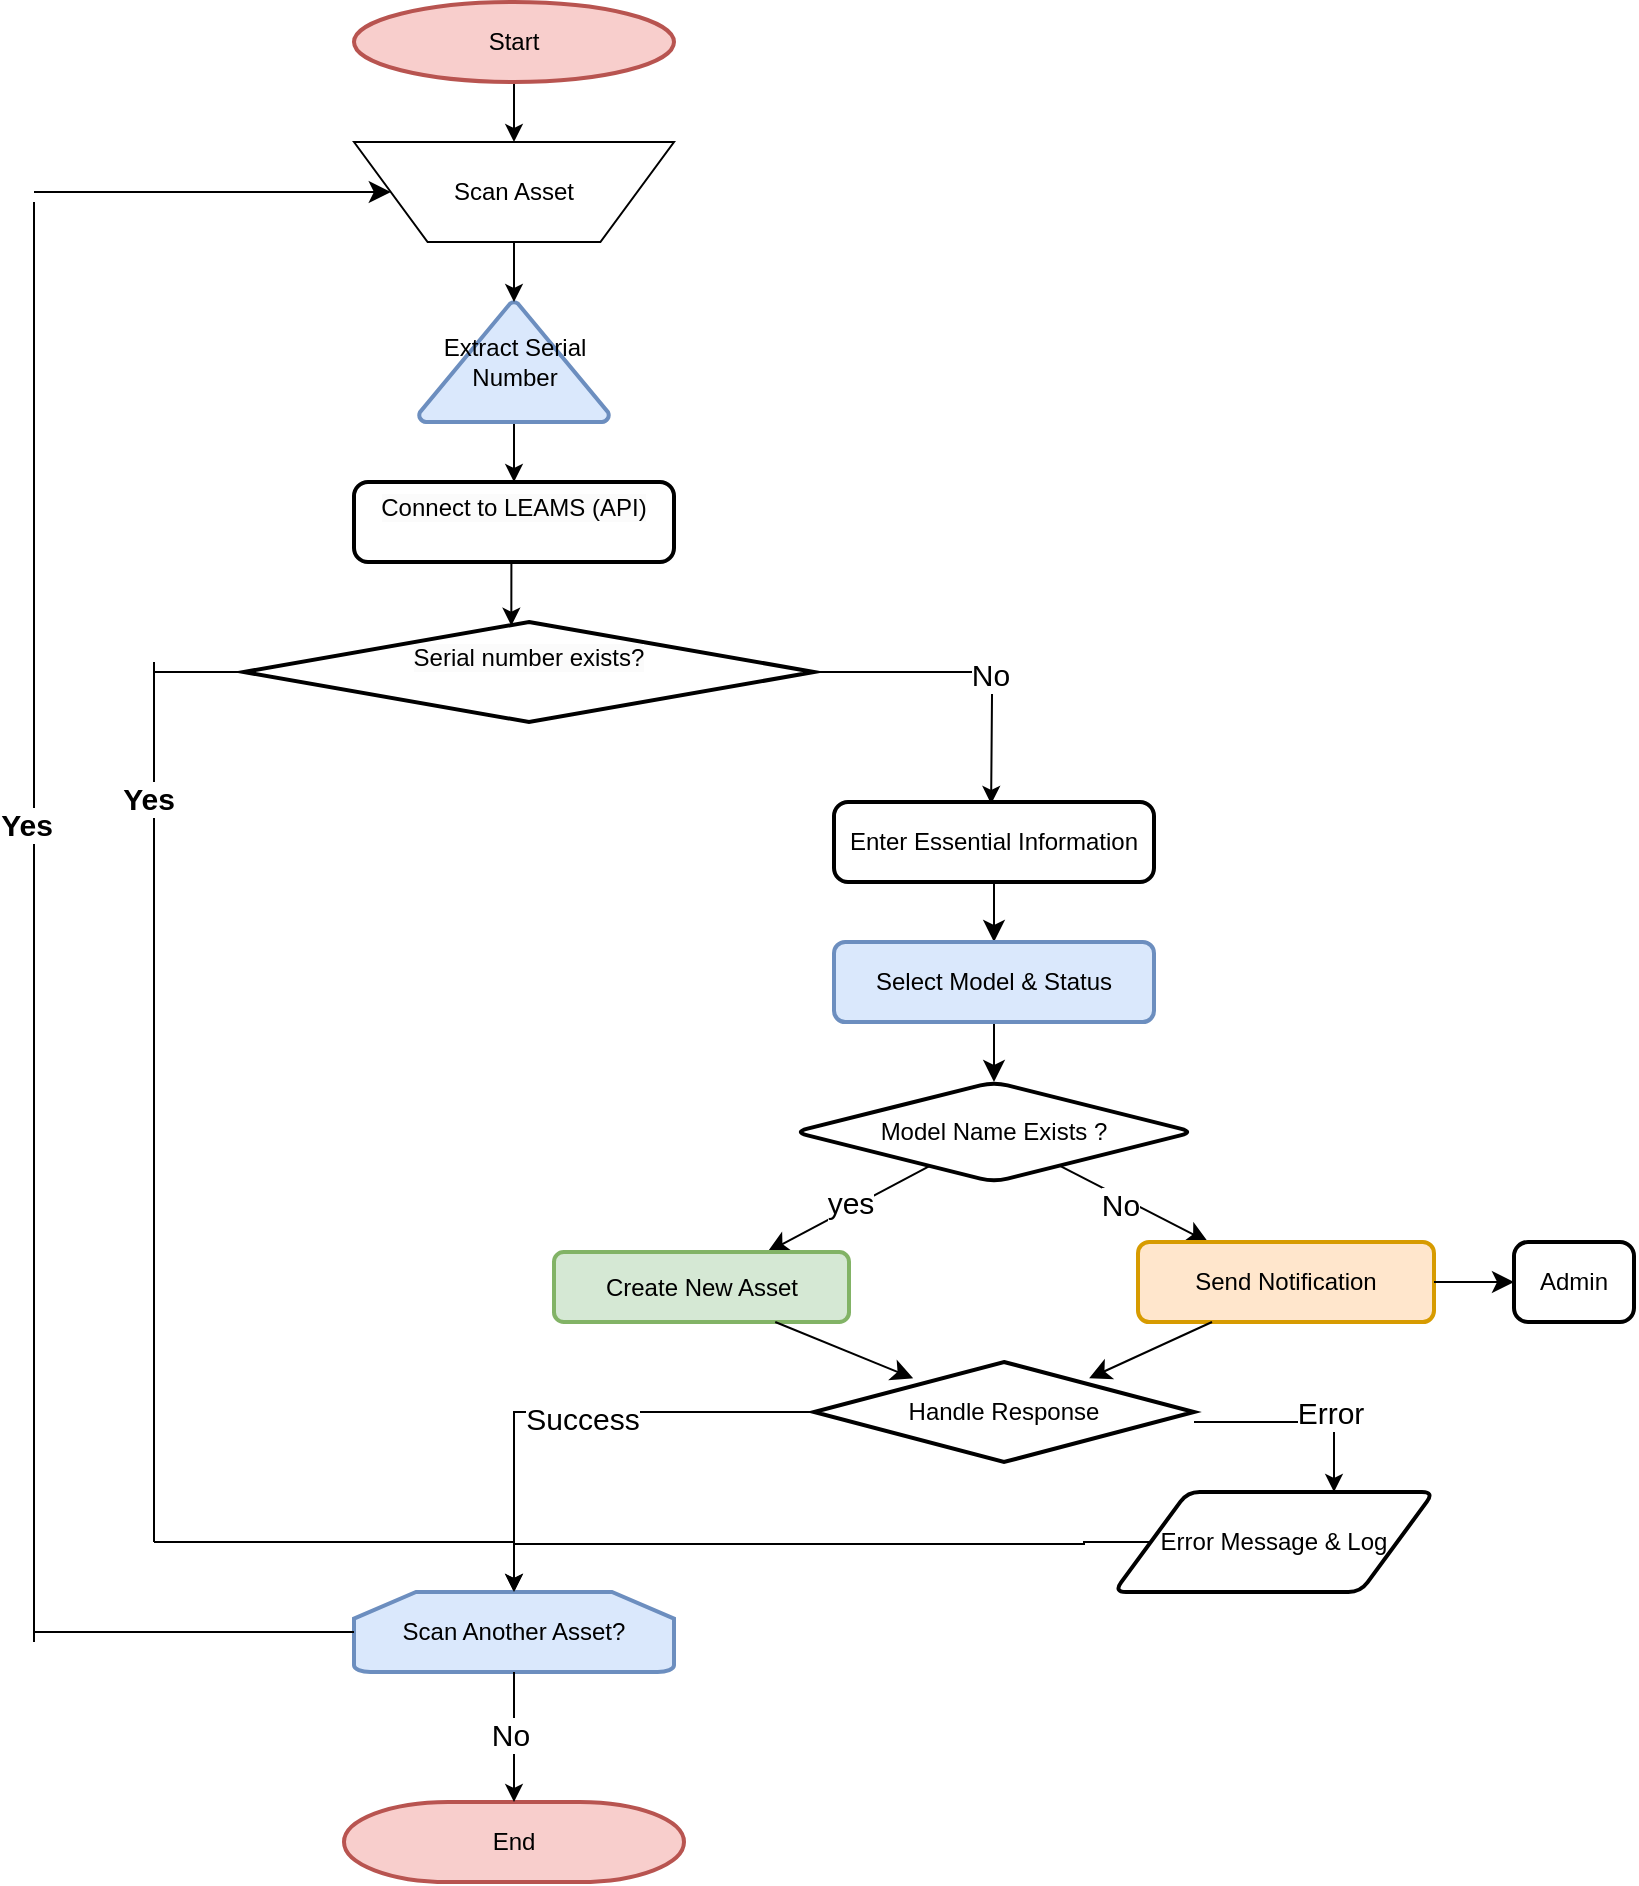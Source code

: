 <mxfile version="24.4.0" type="github" pages="2">
  <diagram id="C5RBs43oDa-KdzZeNtuy" name="Page-1">
    <mxGraphModel dx="1737" dy="2214" grid="1" gridSize="10" guides="1" tooltips="1" connect="1" arrows="1" fold="1" page="1" pageScale="1" pageWidth="827" pageHeight="1169" math="0" shadow="0">
      <root>
        <mxCell id="WIyWlLk6GJQsqaUBKTNV-0" />
        <mxCell id="WIyWlLk6GJQsqaUBKTNV-1" parent="WIyWlLk6GJQsqaUBKTNV-0" />
        <mxCell id="p-AxQ4LG1LahvSwsqKG5-134" value="" style="edgeStyle=orthogonalEdgeStyle;rounded=0;orthogonalLoop=1;jettySize=auto;html=1;entryX=0.491;entryY=0.183;entryDx=0;entryDy=0;entryPerimeter=0;" parent="WIyWlLk6GJQsqaUBKTNV-1" source="p-AxQ4LG1LahvSwsqKG5-85" edge="1">
          <mxGeometry relative="1" as="geometry">
            <mxPoint x="638.56" y="330.98" as="targetPoint" />
          </mxGeometry>
        </mxCell>
        <mxCell id="p-AxQ4LG1LahvSwsqKG5-137" value="&lt;font style=&quot;font-size: 15px;&quot;&gt;No&lt;/font&gt;" style="edgeLabel;html=1;align=center;verticalAlign=middle;resizable=0;points=[];" parent="p-AxQ4LG1LahvSwsqKG5-134" vertex="1" connectable="0">
          <mxGeometry x="0.117" y="-1" relative="1" as="geometry">
            <mxPoint x="1" as="offset" />
          </mxGeometry>
        </mxCell>
        <mxCell id="p-AxQ4LG1LahvSwsqKG5-85" value="&#xa;&lt;span style=&quot;color: rgb(0, 0, 0); font-family: Helvetica; font-size: 12px; font-style: normal; font-variant-ligatures: normal; font-variant-caps: normal; font-weight: 400; letter-spacing: normal; orphans: 2; text-align: center; text-indent: 0px; text-transform: none; widows: 2; word-spacing: 0px; -webkit-text-stroke-width: 0px; white-space: normal; background-color: rgb(251, 251, 251); text-decoration-thickness: initial; text-decoration-style: initial; text-decoration-color: initial; display: inline !important; float: none;&quot;&gt;Serial number exists?&lt;/span&gt;&#xa;&#xa;" style="strokeWidth=2;html=1;shape=mxgraph.flowchart.decision;whiteSpace=wrap;" parent="WIyWlLk6GJQsqaUBKTNV-1" vertex="1">
          <mxGeometry x="265" y="240" width="285" height="50" as="geometry" />
        </mxCell>
        <mxCell id="p-AxQ4LG1LahvSwsqKG5-143" style="edgeStyle=orthogonalEdgeStyle;rounded=0;orthogonalLoop=1;jettySize=auto;html=1;exitX=0.5;exitY=1;exitDx=0;exitDy=0;exitPerimeter=0;entryX=0.5;entryY=0;entryDx=0;entryDy=0;" parent="WIyWlLk6GJQsqaUBKTNV-1" source="p-AxQ4LG1LahvSwsqKG5-88" target="p-AxQ4LG1LahvSwsqKG5-100" edge="1">
          <mxGeometry relative="1" as="geometry" />
        </mxCell>
        <mxCell id="p-AxQ4LG1LahvSwsqKG5-88" value="Start" style="strokeWidth=2;html=1;shape=mxgraph.flowchart.start_1;whiteSpace=wrap;fillColor=#f8cecc;strokeColor=#b85450;" parent="WIyWlLk6GJQsqaUBKTNV-1" vertex="1">
          <mxGeometry x="320" y="-70" width="160" height="40" as="geometry" />
        </mxCell>
        <mxCell id="p-AxQ4LG1LahvSwsqKG5-92" value="&#xa;&lt;span style=&quot;color: rgb(0, 0, 0); font-family: Helvetica; font-size: 12px; font-style: normal; font-variant-ligatures: normal; font-variant-caps: normal; font-weight: 400; letter-spacing: normal; orphans: 2; text-align: center; text-indent: 0px; text-transform: none; widows: 2; word-spacing: 0px; -webkit-text-stroke-width: 0px; white-space: normal; background-color: rgb(251, 251, 251); text-decoration-thickness: initial; text-decoration-style: initial; text-decoration-color: initial; display: inline !important; float: none;&quot;&gt;Connect to LEAMS (API)&lt;/span&gt;&#xa;&#xa;" style="rounded=1;whiteSpace=wrap;html=1;absoluteArcSize=1;arcSize=14;strokeWidth=2;" parent="WIyWlLk6GJQsqaUBKTNV-1" vertex="1">
          <mxGeometry x="320" y="170" width="160" height="40" as="geometry" />
        </mxCell>
        <mxCell id="p-AxQ4LG1LahvSwsqKG5-100" value="Scan Asset" style="verticalLabelPosition=middle;verticalAlign=middle;html=1;shape=trapezoid;perimeter=trapezoidPerimeter;whiteSpace=wrap;size=0.23;arcSize=10;flipV=1;labelPosition=center;align=center;" parent="WIyWlLk6GJQsqaUBKTNV-1" vertex="1">
          <mxGeometry x="320" width="160" height="50" as="geometry" />
        </mxCell>
        <mxCell id="p-AxQ4LG1LahvSwsqKG5-145" style="edgeStyle=orthogonalEdgeStyle;rounded=0;orthogonalLoop=1;jettySize=auto;html=1;exitX=0.5;exitY=1;exitDx=0;exitDy=0;exitPerimeter=0;entryX=0.5;entryY=0;entryDx=0;entryDy=0;" parent="WIyWlLk6GJQsqaUBKTNV-1" source="p-AxQ4LG1LahvSwsqKG5-103" target="p-AxQ4LG1LahvSwsqKG5-92" edge="1">
          <mxGeometry relative="1" as="geometry" />
        </mxCell>
        <mxCell id="p-AxQ4LG1LahvSwsqKG5-103" value="Extract Serial Number" style="strokeWidth=2;html=1;shape=mxgraph.flowchart.extract_or_measurement;whiteSpace=wrap;fillColor=#dae8fc;strokeColor=#6c8ebf;" parent="WIyWlLk6GJQsqaUBKTNV-1" vertex="1">
          <mxGeometry x="352.5" y="80" width="95" height="60" as="geometry" />
        </mxCell>
        <mxCell id="p-AxQ4LG1LahvSwsqKG5-128" value="" style="edgeStyle=orthogonalEdgeStyle;rounded=0;orthogonalLoop=1;jettySize=auto;html=1;" parent="WIyWlLk6GJQsqaUBKTNV-1" source="p-AxQ4LG1LahvSwsqKG5-110" target="p-AxQ4LG1LahvSwsqKG5-113" edge="1">
          <mxGeometry relative="1" as="geometry">
            <mxPoint x="480" y="715" as="targetPoint" />
          </mxGeometry>
        </mxCell>
        <mxCell id="p-AxQ4LG1LahvSwsqKG5-129" value="&lt;font style=&quot;font-size: 15px;&quot;&gt;Success&lt;/font&gt;" style="edgeLabel;html=1;align=center;verticalAlign=middle;resizable=0;points=[];" parent="p-AxQ4LG1LahvSwsqKG5-128" vertex="1" connectable="0">
          <mxGeometry x="-0.027" y="3" relative="1" as="geometry">
            <mxPoint x="1" as="offset" />
          </mxGeometry>
        </mxCell>
        <mxCell id="p-AxQ4LG1LahvSwsqKG5-130" value="" style="edgeStyle=orthogonalEdgeStyle;rounded=0;orthogonalLoop=1;jettySize=auto;html=1;" parent="WIyWlLk6GJQsqaUBKTNV-1" source="p-AxQ4LG1LahvSwsqKG5-110" target="p-AxQ4LG1LahvSwsqKG5-116" edge="1">
          <mxGeometry relative="1" as="geometry">
            <Array as="points">
              <mxPoint x="810" y="640" />
            </Array>
          </mxGeometry>
        </mxCell>
        <mxCell id="6rrZprwtZrgg4ie8aV9F-16" value="&lt;font style=&quot;font-size: 15px;&quot;&gt;Error&lt;/font&gt;" style="edgeLabel;html=1;align=center;verticalAlign=middle;resizable=0;points=[];fontSize=12;" parent="p-AxQ4LG1LahvSwsqKG5-130" vertex="1" connectable="0">
          <mxGeometry x="0.287" y="5" relative="1" as="geometry">
            <mxPoint as="offset" />
          </mxGeometry>
        </mxCell>
        <mxCell id="p-AxQ4LG1LahvSwsqKG5-110" value="Handle Response" style="strokeWidth=2;html=1;shape=mxgraph.flowchart.decision;whiteSpace=wrap;" parent="WIyWlLk6GJQsqaUBKTNV-1" vertex="1">
          <mxGeometry x="550" y="610" width="190" height="50" as="geometry" />
        </mxCell>
        <mxCell id="p-AxQ4LG1LahvSwsqKG5-113" value="Scan Another Asset?" style="strokeWidth=2;html=1;shape=mxgraph.flowchart.loop_limit;whiteSpace=wrap;fillColor=#dae8fc;strokeColor=#6c8ebf;" parent="WIyWlLk6GJQsqaUBKTNV-1" vertex="1">
          <mxGeometry x="320" y="725" width="160" height="40" as="geometry" />
        </mxCell>
        <mxCell id="p-AxQ4LG1LahvSwsqKG5-132" value="" style="edgeStyle=orthogonalEdgeStyle;rounded=0;orthogonalLoop=1;jettySize=auto;html=1;exitX=0;exitY=0.5;exitDx=0;exitDy=0;" parent="WIyWlLk6GJQsqaUBKTNV-1" source="p-AxQ4LG1LahvSwsqKG5-116" target="p-AxQ4LG1LahvSwsqKG5-113" edge="1">
          <mxGeometry relative="1" as="geometry">
            <mxPoint x="691.753" y="701.368" as="sourcePoint" />
            <mxPoint x="480" y="720" as="targetPoint" />
            <Array as="points">
              <mxPoint x="685" y="700" />
              <mxPoint x="400" y="701" />
            </Array>
          </mxGeometry>
        </mxCell>
        <mxCell id="p-AxQ4LG1LahvSwsqKG5-116" value="Error Message &amp;amp; Log" style="shape=parallelogram;html=1;strokeWidth=2;perimeter=parallelogramPerimeter;whiteSpace=wrap;rounded=1;arcSize=12;size=0.23;" parent="WIyWlLk6GJQsqaUBKTNV-1" vertex="1">
          <mxGeometry x="700" y="675" width="160" height="50" as="geometry" />
        </mxCell>
        <mxCell id="p-AxQ4LG1LahvSwsqKG5-126" value="End" style="strokeWidth=2;html=1;shape=mxgraph.flowchart.terminator;whiteSpace=wrap;fillColor=#f8cecc;strokeColor=#b85450;" parent="WIyWlLk6GJQsqaUBKTNV-1" vertex="1">
          <mxGeometry x="315" y="830" width="170" height="40" as="geometry" />
        </mxCell>
        <mxCell id="p-AxQ4LG1LahvSwsqKG5-141" style="edgeStyle=orthogonalEdgeStyle;rounded=0;orthogonalLoop=1;jettySize=auto;html=1;exitX=0.5;exitY=1;exitDx=0;exitDy=0;exitPerimeter=0;entryX=0.5;entryY=0;entryDx=0;entryDy=0;entryPerimeter=0;" parent="WIyWlLk6GJQsqaUBKTNV-1" source="p-AxQ4LG1LahvSwsqKG5-113" target="p-AxQ4LG1LahvSwsqKG5-126" edge="1">
          <mxGeometry relative="1" as="geometry" />
        </mxCell>
        <mxCell id="p-AxQ4LG1LahvSwsqKG5-142" value="&lt;span style=&quot;font-size: 15px;&quot;&gt;No&lt;/span&gt;" style="edgeLabel;html=1;align=center;verticalAlign=middle;resizable=0;points=[];" parent="p-AxQ4LG1LahvSwsqKG5-141" vertex="1" connectable="0">
          <mxGeometry x="-0.068" y="-2" relative="1" as="geometry">
            <mxPoint as="offset" />
          </mxGeometry>
        </mxCell>
        <mxCell id="p-AxQ4LG1LahvSwsqKG5-144" style="edgeStyle=orthogonalEdgeStyle;rounded=0;orthogonalLoop=1;jettySize=auto;html=1;exitX=0.5;exitY=1;exitDx=0;exitDy=0;entryX=0.5;entryY=0;entryDx=0;entryDy=0;entryPerimeter=0;" parent="WIyWlLk6GJQsqaUBKTNV-1" source="p-AxQ4LG1LahvSwsqKG5-100" target="p-AxQ4LG1LahvSwsqKG5-103" edge="1">
          <mxGeometry relative="1" as="geometry" />
        </mxCell>
        <mxCell id="p-AxQ4LG1LahvSwsqKG5-146" style="edgeStyle=orthogonalEdgeStyle;rounded=0;orthogonalLoop=1;jettySize=auto;html=1;exitX=0.5;exitY=1;exitDx=0;exitDy=0;entryX=0.469;entryY=0.037;entryDx=0;entryDy=0;entryPerimeter=0;" parent="WIyWlLk6GJQsqaUBKTNV-1" source="p-AxQ4LG1LahvSwsqKG5-92" target="p-AxQ4LG1LahvSwsqKG5-85" edge="1">
          <mxGeometry relative="1" as="geometry" />
        </mxCell>
        <mxCell id="6rrZprwtZrgg4ie8aV9F-2" value="" style="edgeStyle=none;curved=1;rounded=0;orthogonalLoop=1;jettySize=auto;html=1;fontSize=12;startSize=8;endSize=8;" parent="WIyWlLk6GJQsqaUBKTNV-1" source="6rrZprwtZrgg4ie8aV9F-0" target="6rrZprwtZrgg4ie8aV9F-1" edge="1">
          <mxGeometry relative="1" as="geometry" />
        </mxCell>
        <mxCell id="6rrZprwtZrgg4ie8aV9F-0" value="Enter Essential Information" style="rounded=1;whiteSpace=wrap;html=1;absoluteArcSize=1;arcSize=14;strokeWidth=2;" parent="WIyWlLk6GJQsqaUBKTNV-1" vertex="1">
          <mxGeometry x="560" y="330" width="160" height="40" as="geometry" />
        </mxCell>
        <mxCell id="6rrZprwtZrgg4ie8aV9F-4" value="" style="edgeStyle=none;curved=1;rounded=0;orthogonalLoop=1;jettySize=auto;html=1;fontSize=12;startSize=8;endSize=8;" parent="WIyWlLk6GJQsqaUBKTNV-1" source="6rrZprwtZrgg4ie8aV9F-1" target="6rrZprwtZrgg4ie8aV9F-3" edge="1">
          <mxGeometry relative="1" as="geometry" />
        </mxCell>
        <mxCell id="6rrZprwtZrgg4ie8aV9F-1" value="Select Model &amp;amp; Status" style="whiteSpace=wrap;html=1;rounded=1;arcSize=14;strokeWidth=2;fillColor=#dae8fc;strokeColor=#6c8ebf;" parent="WIyWlLk6GJQsqaUBKTNV-1" vertex="1">
          <mxGeometry x="560" y="400" width="160" height="40" as="geometry" />
        </mxCell>
        <mxCell id="6rrZprwtZrgg4ie8aV9F-6" value="" style="edgeStyle=none;curved=1;rounded=0;orthogonalLoop=1;jettySize=auto;html=1;fontSize=12;startSize=8;endSize=8;" parent="WIyWlLk6GJQsqaUBKTNV-1" source="6rrZprwtZrgg4ie8aV9F-3" target="6rrZprwtZrgg4ie8aV9F-5" edge="1">
          <mxGeometry relative="1" as="geometry" />
        </mxCell>
        <mxCell id="6rrZprwtZrgg4ie8aV9F-36" value="&lt;span style=&quot;font-size: 15px;&quot;&gt;No&lt;/span&gt;" style="edgeLabel;html=1;align=center;verticalAlign=middle;resizable=0;points=[];fontSize=12;" parent="6rrZprwtZrgg4ie8aV9F-6" vertex="1" connectable="0">
          <mxGeometry x="-0.162" y="-2" relative="1" as="geometry">
            <mxPoint y="1" as="offset" />
          </mxGeometry>
        </mxCell>
        <mxCell id="6rrZprwtZrgg4ie8aV9F-8" value="" style="edgeStyle=none;curved=1;rounded=0;orthogonalLoop=1;jettySize=auto;html=1;fontSize=12;startSize=8;endSize=8;" parent="WIyWlLk6GJQsqaUBKTNV-1" source="6rrZprwtZrgg4ie8aV9F-3" target="6rrZprwtZrgg4ie8aV9F-7" edge="1">
          <mxGeometry relative="1" as="geometry" />
        </mxCell>
        <mxCell id="6rrZprwtZrgg4ie8aV9F-31" value="&lt;font style=&quot;font-size: 15px;&quot;&gt;yes&lt;/font&gt;" style="edgeLabel;html=1;align=center;verticalAlign=middle;resizable=0;points=[];fontSize=12;" parent="6rrZprwtZrgg4ie8aV9F-8" vertex="1" connectable="0">
          <mxGeometry x="-0.058" y="-3" relative="1" as="geometry">
            <mxPoint as="offset" />
          </mxGeometry>
        </mxCell>
        <mxCell id="6rrZprwtZrgg4ie8aV9F-3" value="Model Name Exists ?" style="rhombus;whiteSpace=wrap;html=1;rounded=1;arcSize=14;strokeWidth=2;" parent="WIyWlLk6GJQsqaUBKTNV-1" vertex="1">
          <mxGeometry x="540" y="470" width="200" height="50" as="geometry" />
        </mxCell>
        <mxCell id="6rrZprwtZrgg4ie8aV9F-5" value="Send Notification" style="whiteSpace=wrap;html=1;rounded=1;arcSize=14;strokeWidth=2;fillColor=#ffe6cc;strokeColor=#d79b00;" parent="WIyWlLk6GJQsqaUBKTNV-1" vertex="1">
          <mxGeometry x="712" y="550" width="148" height="40" as="geometry" />
        </mxCell>
        <mxCell id="6rrZprwtZrgg4ie8aV9F-7" value="Create New Asset" style="whiteSpace=wrap;html=1;rounded=1;arcSize=14;strokeWidth=2;fillColor=#d5e8d4;strokeColor=#82b366;" parent="WIyWlLk6GJQsqaUBKTNV-1" vertex="1">
          <mxGeometry x="420" y="555" width="147.5" height="35" as="geometry" />
        </mxCell>
        <mxCell id="6rrZprwtZrgg4ie8aV9F-14" value="" style="endArrow=classic;html=1;rounded=0;fontSize=12;startSize=8;endSize=8;curved=1;exitX=0.75;exitY=1;exitDx=0;exitDy=0;entryX=0.261;entryY=0.163;entryDx=0;entryDy=0;entryPerimeter=0;" parent="WIyWlLk6GJQsqaUBKTNV-1" source="6rrZprwtZrgg4ie8aV9F-7" target="p-AxQ4LG1LahvSwsqKG5-110" edge="1">
          <mxGeometry width="50" height="50" relative="1" as="geometry">
            <mxPoint x="610" y="620" as="sourcePoint" />
            <mxPoint x="660" y="570" as="targetPoint" />
          </mxGeometry>
        </mxCell>
        <mxCell id="6rrZprwtZrgg4ie8aV9F-15" value="" style="endArrow=classic;html=1;rounded=0;fontSize=12;startSize=8;endSize=8;curved=1;exitX=0.25;exitY=1;exitDx=0;exitDy=0;entryX=0.724;entryY=0.163;entryDx=0;entryDy=0;entryPerimeter=0;" parent="WIyWlLk6GJQsqaUBKTNV-1" source="6rrZprwtZrgg4ie8aV9F-5" target="p-AxQ4LG1LahvSwsqKG5-110" edge="1">
          <mxGeometry width="50" height="50" relative="1" as="geometry">
            <mxPoint x="610" y="620" as="sourcePoint" />
            <mxPoint x="660" y="570" as="targetPoint" />
          </mxGeometry>
        </mxCell>
        <mxCell id="6rrZprwtZrgg4ie8aV9F-23" value="" style="endArrow=classic;html=1;rounded=0;fontSize=12;startSize=8;endSize=8;curved=1;entryX=0;entryY=0.5;entryDx=0;entryDy=0;" parent="WIyWlLk6GJQsqaUBKTNV-1" target="p-AxQ4LG1LahvSwsqKG5-100" edge="1">
          <mxGeometry width="50" height="50" relative="1" as="geometry">
            <mxPoint x="160" y="25" as="sourcePoint" />
            <mxPoint x="120" y="40" as="targetPoint" />
          </mxGeometry>
        </mxCell>
        <mxCell id="6rrZprwtZrgg4ie8aV9F-25" value="" style="endArrow=none;html=1;rounded=0;fontSize=12;startSize=8;endSize=8;curved=1;exitX=0;exitY=0.5;exitDx=0;exitDy=0;exitPerimeter=0;" parent="WIyWlLk6GJQsqaUBKTNV-1" source="p-AxQ4LG1LahvSwsqKG5-113" edge="1">
          <mxGeometry width="50" height="50" relative="1" as="geometry">
            <mxPoint x="430" y="530" as="sourcePoint" />
            <mxPoint x="160" y="745" as="targetPoint" />
          </mxGeometry>
        </mxCell>
        <mxCell id="6rrZprwtZrgg4ie8aV9F-26" value="" style="endArrow=none;html=1;rounded=0;fontSize=12;startSize=8;endSize=8;curved=1;" parent="WIyWlLk6GJQsqaUBKTNV-1" edge="1">
          <mxGeometry width="50" height="50" relative="1" as="geometry">
            <mxPoint x="160" y="750" as="sourcePoint" />
            <mxPoint x="160" y="30" as="targetPoint" />
          </mxGeometry>
        </mxCell>
        <mxCell id="6rrZprwtZrgg4ie8aV9F-27" value="&lt;b&gt;&lt;font style=&quot;font-size: 15px;&quot;&gt;Yes&lt;/font&gt;&lt;/b&gt;" style="edgeLabel;html=1;align=center;verticalAlign=middle;resizable=0;points=[];fontSize=12;" parent="6rrZprwtZrgg4ie8aV9F-26" vertex="1" connectable="0">
          <mxGeometry x="0.14" y="4" relative="1" as="geometry">
            <mxPoint y="1" as="offset" />
          </mxGeometry>
        </mxCell>
        <mxCell id="6rrZprwtZrgg4ie8aV9F-38" value="" style="endArrow=none;html=1;rounded=0;fontSize=12;startSize=8;endSize=8;curved=1;entryX=0;entryY=0.5;entryDx=0;entryDy=0;entryPerimeter=0;" parent="WIyWlLk6GJQsqaUBKTNV-1" target="p-AxQ4LG1LahvSwsqKG5-85" edge="1">
          <mxGeometry width="50" height="50" relative="1" as="geometry">
            <mxPoint x="220" y="265" as="sourcePoint" />
            <mxPoint x="440" y="360" as="targetPoint" />
          </mxGeometry>
        </mxCell>
        <mxCell id="6rrZprwtZrgg4ie8aV9F-39" value="" style="endArrow=none;html=1;rounded=0;fontSize=12;startSize=8;endSize=8;curved=1;" parent="WIyWlLk6GJQsqaUBKTNV-1" edge="1">
          <mxGeometry width="50" height="50" relative="1" as="geometry">
            <mxPoint x="220" y="700" as="sourcePoint" />
            <mxPoint x="220" y="260" as="targetPoint" />
          </mxGeometry>
        </mxCell>
        <mxCell id="6rrZprwtZrgg4ie8aV9F-42" value="&lt;b&gt;&lt;font style=&quot;font-size: 15px;&quot;&gt;Yes&lt;/font&gt;&lt;/b&gt;" style="edgeLabel;html=1;align=center;verticalAlign=middle;resizable=0;points=[];fontSize=12;" parent="6rrZprwtZrgg4ie8aV9F-39" vertex="1" connectable="0">
          <mxGeometry x="0.691" y="3" relative="1" as="geometry">
            <mxPoint as="offset" />
          </mxGeometry>
        </mxCell>
        <mxCell id="6rrZprwtZrgg4ie8aV9F-41" value="" style="endArrow=none;html=1;rounded=0;fontSize=12;startSize=8;endSize=8;curved=1;" parent="WIyWlLk6GJQsqaUBKTNV-1" edge="1">
          <mxGeometry width="50" height="50" relative="1" as="geometry">
            <mxPoint x="220" y="700" as="sourcePoint" />
            <mxPoint x="400" y="700" as="targetPoint" />
          </mxGeometry>
        </mxCell>
        <mxCell id="BzRsQa9fsViRG74EFTIs-0" value="" style="endArrow=classic;html=1;rounded=0;fontSize=12;startSize=8;endSize=8;curved=1;exitX=1;exitY=0.5;exitDx=0;exitDy=0;" edge="1" parent="WIyWlLk6GJQsqaUBKTNV-1" source="6rrZprwtZrgg4ie8aV9F-5">
          <mxGeometry width="50" height="50" relative="1" as="geometry">
            <mxPoint x="500" y="390" as="sourcePoint" />
            <mxPoint x="900" y="570" as="targetPoint" />
          </mxGeometry>
        </mxCell>
        <mxCell id="BzRsQa9fsViRG74EFTIs-1" value="Admin" style="rounded=1;whiteSpace=wrap;html=1;absoluteArcSize=1;arcSize=14;strokeWidth=2;" vertex="1" parent="WIyWlLk6GJQsqaUBKTNV-1">
          <mxGeometry x="900" y="550" width="60" height="40" as="geometry" />
        </mxCell>
      </root>
    </mxGraphModel>
  </diagram>
  <diagram id="5p4GRXjHUPSxLg5HL9k5" name="Page-2">
    <mxGraphModel dx="1895" dy="1540" grid="0" gridSize="10" guides="1" tooltips="1" connect="1" arrows="1" fold="1" page="0" pageScale="1" pageWidth="827" pageHeight="1169" math="0" shadow="0">
      <root>
        <mxCell id="0" />
        <mxCell id="1" parent="0" />
        <mxCell id="iEj63vdeyAm1fNYNH1zF-1" value="" style="edgeStyle=orthogonalEdgeStyle;rounded=0;orthogonalLoop=1;jettySize=auto;html=1;entryX=0.491;entryY=0.183;entryDx=0;entryDy=0;entryPerimeter=0;" edge="1" parent="1" source="iEj63vdeyAm1fNYNH1zF-3">
          <mxGeometry relative="1" as="geometry">
            <mxPoint x="638.56" y="330.98" as="targetPoint" />
          </mxGeometry>
        </mxCell>
        <mxCell id="iEj63vdeyAm1fNYNH1zF-2" value="&lt;font style=&quot;font-size: 15px;&quot;&gt;No&lt;/font&gt;" style="edgeLabel;html=1;align=center;verticalAlign=middle;resizable=0;points=[];" vertex="1" connectable="0" parent="iEj63vdeyAm1fNYNH1zF-1">
          <mxGeometry x="0.117" y="-1" relative="1" as="geometry">
            <mxPoint x="1" as="offset" />
          </mxGeometry>
        </mxCell>
        <mxCell id="iEj63vdeyAm1fNYNH1zF-3" value="&#xa;&lt;span style=&quot;color: rgb(0, 0, 0); font-family: Helvetica; font-size: 12px; font-style: normal; font-variant-ligatures: normal; font-variant-caps: normal; font-weight: 400; letter-spacing: normal; orphans: 2; text-align: center; text-indent: 0px; text-transform: none; widows: 2; word-spacing: 0px; -webkit-text-stroke-width: 0px; white-space: normal; background-color: rgb(251, 251, 251); text-decoration-thickness: initial; text-decoration-style: initial; text-decoration-color: initial; display: inline !important; float: none;&quot;&gt;Serial number exists?&lt;/span&gt;&#xa;&#xa;" style="strokeWidth=2;html=1;shape=mxgraph.flowchart.decision;whiteSpace=wrap;" vertex="1" parent="1">
          <mxGeometry x="265" y="240" width="285" height="50" as="geometry" />
        </mxCell>
        <mxCell id="iEj63vdeyAm1fNYNH1zF-4" style="edgeStyle=orthogonalEdgeStyle;rounded=0;orthogonalLoop=1;jettySize=auto;html=1;exitX=0.5;exitY=1;exitDx=0;exitDy=0;exitPerimeter=0;entryX=0.5;entryY=0;entryDx=0;entryDy=0;" edge="1" parent="1" target="iEj63vdeyAm1fNYNH1zF-6">
          <mxGeometry relative="1" as="geometry">
            <mxPoint x="400" y="-30" as="sourcePoint" />
          </mxGeometry>
        </mxCell>
        <mxCell id="iEj63vdeyAm1fNYNH1zF-5" value="&#xa;&lt;span style=&quot;color: rgb(0, 0, 0); font-family: Helvetica; font-size: 12px; font-style: normal; font-variant-ligatures: normal; font-variant-caps: normal; font-weight: 400; letter-spacing: normal; orphans: 2; text-align: center; text-indent: 0px; text-transform: none; widows: 2; word-spacing: 0px; -webkit-text-stroke-width: 0px; white-space: normal; background-color: rgb(251, 251, 251); text-decoration-thickness: initial; text-decoration-style: initial; text-decoration-color: initial; display: inline !important; float: none;&quot;&gt;Connect to LEAMS (API)&lt;/span&gt;&#xa;&#xa;" style="rounded=1;whiteSpace=wrap;html=1;absoluteArcSize=1;arcSize=14;strokeWidth=2;" vertex="1" parent="1">
          <mxGeometry x="320" y="170" width="160" height="40" as="geometry" />
        </mxCell>
        <mxCell id="iEj63vdeyAm1fNYNH1zF-6" value="Scan Asset Barcode" style="verticalLabelPosition=middle;verticalAlign=middle;html=1;shape=trapezoid;perimeter=trapezoidPerimeter;whiteSpace=wrap;size=0.23;arcSize=10;flipV=1;labelPosition=center;align=center;" vertex="1" parent="1">
          <mxGeometry x="320" width="160" height="50" as="geometry" />
        </mxCell>
        <mxCell id="iEj63vdeyAm1fNYNH1zF-7" style="edgeStyle=orthogonalEdgeStyle;rounded=0;orthogonalLoop=1;jettySize=auto;html=1;exitX=0.5;exitY=1;exitDx=0;exitDy=0;exitPerimeter=0;entryX=0.5;entryY=0;entryDx=0;entryDy=0;" edge="1" parent="1" source="iEj63vdeyAm1fNYNH1zF-8" target="iEj63vdeyAm1fNYNH1zF-5">
          <mxGeometry relative="1" as="geometry" />
        </mxCell>
        <mxCell id="iEj63vdeyAm1fNYNH1zF-8" value="Extract Serial Number" style="strokeWidth=2;html=1;shape=mxgraph.flowchart.extract_or_measurement;whiteSpace=wrap;fillColor=#dae8fc;strokeColor=#6c8ebf;" vertex="1" parent="1">
          <mxGeometry x="352.5" y="80" width="95" height="60" as="geometry" />
        </mxCell>
        <mxCell id="iEj63vdeyAm1fNYNH1zF-9" value="" style="edgeStyle=orthogonalEdgeStyle;rounded=0;orthogonalLoop=1;jettySize=auto;html=1;" edge="1" parent="1" source="iEj63vdeyAm1fNYNH1zF-14">
          <mxGeometry relative="1" as="geometry">
            <mxPoint x="407" y="797.93" as="targetPoint" />
            <mxPoint x="540" y="709.997" as="sourcePoint" />
          </mxGeometry>
        </mxCell>
        <mxCell id="iEj63vdeyAm1fNYNH1zF-11" value="" style="edgeStyle=orthogonalEdgeStyle;rounded=0;orthogonalLoop=1;jettySize=auto;html=1;exitX=1;exitY=0.5;exitDx=0;exitDy=0;exitPerimeter=0;" edge="1" parent="1" source="iEj63vdeyAm1fNYNH1zF-13" target="iEj63vdeyAm1fNYNH1zF-16">
          <mxGeometry relative="1" as="geometry">
            <Array as="points">
              <mxPoint x="815" y="710" />
            </Array>
            <mxPoint x="728" y="733.997" as="sourcePoint" />
          </mxGeometry>
        </mxCell>
        <mxCell id="iEj63vdeyAm1fNYNH1zF-12" value="&lt;font style=&quot;font-size: 15px;&quot;&gt;Error&lt;/font&gt;" style="edgeLabel;html=1;align=center;verticalAlign=middle;resizable=0;points=[];fontSize=12;" vertex="1" connectable="0" parent="iEj63vdeyAm1fNYNH1zF-11">
          <mxGeometry x="0.287" y="5" relative="1" as="geometry">
            <mxPoint as="offset" />
          </mxGeometry>
        </mxCell>
        <mxCell id="iEj63vdeyAm1fNYNH1zF-13" value="Response?" style="strokeWidth=2;html=1;shape=mxgraph.flowchart.decision;whiteSpace=wrap;" vertex="1" parent="1">
          <mxGeometry x="536.5" y="685" width="190" height="50" as="geometry" />
        </mxCell>
        <mxCell id="iEj63vdeyAm1fNYNH1zF-16" value="Error Message &amp;amp; Log" style="shape=parallelogram;html=1;strokeWidth=2;perimeter=parallelogramPerimeter;whiteSpace=wrap;rounded=1;arcSize=12;size=0.23;" vertex="1" parent="1">
          <mxGeometry x="730" y="749" width="163" height="50" as="geometry" />
        </mxCell>
        <mxCell id="iEj63vdeyAm1fNYNH1zF-17" value="End" style="strokeWidth=2;html=1;shape=mxgraph.flowchart.terminator;whiteSpace=wrap;fillColor=#f8cecc;strokeColor=#b85450;" vertex="1" parent="1">
          <mxGeometry x="315" y="887.0" width="170" height="40" as="geometry" />
        </mxCell>
        <mxCell id="iEj63vdeyAm1fNYNH1zF-18" style="edgeStyle=orthogonalEdgeStyle;rounded=0;orthogonalLoop=1;jettySize=auto;html=1;exitX=0.5;exitY=1;exitDx=0;exitDy=0;exitPerimeter=0;entryX=0.5;entryY=0;entryDx=0;entryDy=0;entryPerimeter=0;" edge="1" parent="1">
          <mxGeometry relative="1" as="geometry">
            <mxPoint x="405" y="822.0" as="sourcePoint" />
            <mxPoint x="405" y="887.0" as="targetPoint" />
          </mxGeometry>
        </mxCell>
        <mxCell id="iEj63vdeyAm1fNYNH1zF-19" value="&lt;span style=&quot;font-size: 15px;&quot;&gt;No&lt;/span&gt;" style="edgeLabel;html=1;align=center;verticalAlign=middle;resizable=0;points=[];" vertex="1" connectable="0" parent="iEj63vdeyAm1fNYNH1zF-18">
          <mxGeometry x="-0.068" y="-2" relative="1" as="geometry">
            <mxPoint as="offset" />
          </mxGeometry>
        </mxCell>
        <mxCell id="iEj63vdeyAm1fNYNH1zF-20" style="edgeStyle=orthogonalEdgeStyle;rounded=0;orthogonalLoop=1;jettySize=auto;html=1;exitX=0.5;exitY=1;exitDx=0;exitDy=0;entryX=0.5;entryY=0;entryDx=0;entryDy=0;entryPerimeter=0;" edge="1" parent="1" source="iEj63vdeyAm1fNYNH1zF-6" target="iEj63vdeyAm1fNYNH1zF-8">
          <mxGeometry relative="1" as="geometry" />
        </mxCell>
        <mxCell id="iEj63vdeyAm1fNYNH1zF-21" style="edgeStyle=orthogonalEdgeStyle;rounded=0;orthogonalLoop=1;jettySize=auto;html=1;exitX=0.5;exitY=1;exitDx=0;exitDy=0;entryX=0.469;entryY=0.037;entryDx=0;entryDy=0;entryPerimeter=0;" edge="1" parent="1" source="iEj63vdeyAm1fNYNH1zF-5" target="iEj63vdeyAm1fNYNH1zF-3">
          <mxGeometry relative="1" as="geometry" />
        </mxCell>
        <mxCell id="iEj63vdeyAm1fNYNH1zF-22" value="" style="edgeStyle=none;curved=1;rounded=0;orthogonalLoop=1;jettySize=auto;html=1;fontSize=12;startSize=8;endSize=8;" edge="1" parent="1" source="iEj63vdeyAm1fNYNH1zF-23" target="iEj63vdeyAm1fNYNH1zF-28">
          <mxGeometry relative="1" as="geometry" />
        </mxCell>
        <mxCell id="iEj63vdeyAm1fNYNH1zF-23" value="Select Model, Manufacturer &amp;amp; Status" style="whiteSpace=wrap;html=1;rounded=1;arcSize=14;strokeWidth=2;fillColor=#dae8fc;strokeColor=#6c8ebf;" vertex="1" parent="1">
          <mxGeometry x="558" y="332" width="160" height="40" as="geometry" />
        </mxCell>
        <mxCell id="iEj63vdeyAm1fNYNH1zF-24" value="" style="edgeStyle=none;curved=1;rounded=0;orthogonalLoop=1;jettySize=auto;html=1;fontSize=12;startSize=8;endSize=8;" edge="1" parent="1" source="iEj63vdeyAm1fNYNH1zF-28" target="iEj63vdeyAm1fNYNH1zF-29">
          <mxGeometry relative="1" as="geometry" />
        </mxCell>
        <mxCell id="iEj63vdeyAm1fNYNH1zF-25" value="&lt;span style=&quot;font-size: 15px;&quot;&gt;No&lt;/span&gt;" style="edgeLabel;html=1;align=center;verticalAlign=middle;resizable=0;points=[];fontSize=12;" vertex="1" connectable="0" parent="iEj63vdeyAm1fNYNH1zF-24">
          <mxGeometry x="-0.162" y="-2" relative="1" as="geometry">
            <mxPoint y="1" as="offset" />
          </mxGeometry>
        </mxCell>
        <mxCell id="iEj63vdeyAm1fNYNH1zF-26" value="" style="edgeStyle=none;curved=1;rounded=0;orthogonalLoop=1;jettySize=auto;html=1;fontSize=12;startSize=8;endSize=8;" edge="1" parent="1" source="iEj63vdeyAm1fNYNH1zF-28" target="iEj63vdeyAm1fNYNH1zF-30">
          <mxGeometry relative="1" as="geometry" />
        </mxCell>
        <mxCell id="iEj63vdeyAm1fNYNH1zF-27" value="&lt;font style=&quot;font-size: 15px;&quot;&gt;Yes&lt;/font&gt;" style="edgeLabel;html=1;align=center;verticalAlign=middle;resizable=0;points=[];fontSize=12;" vertex="1" connectable="0" parent="iEj63vdeyAm1fNYNH1zF-26">
          <mxGeometry x="-0.058" y="-3" relative="1" as="geometry">
            <mxPoint as="offset" />
          </mxGeometry>
        </mxCell>
        <mxCell id="iEj63vdeyAm1fNYNH1zF-28" value="&lt;div style=&quot;&quot;&gt;&lt;span style=&quot;background-color: initial;&quot;&gt;Model Name &amp;amp; Manufacturer&amp;nbsp;&lt;/span&gt;&lt;/div&gt;&lt;div style=&quot;&quot;&gt;&lt;span style=&quot;background-color: initial;&quot;&gt;Exist ?&lt;/span&gt;&lt;/div&gt;" style="rhombus;whiteSpace=wrap;html=1;rounded=1;arcSize=14;strokeWidth=2;align=center;" vertex="1" parent="1">
          <mxGeometry x="540" y="432" width="200" height="88" as="geometry" />
        </mxCell>
        <mxCell id="iEj63vdeyAm1fNYNH1zF-29" value="Send Notification to Admin" style="whiteSpace=wrap;html=1;rounded=1;arcSize=14;strokeWidth=2;fillColor=#ffe6cc;strokeColor=#d79b00;" vertex="1" parent="1">
          <mxGeometry x="696" y="555" width="148" height="40" as="geometry" />
        </mxCell>
        <mxCell id="iEj63vdeyAm1fNYNH1zF-30" value="Create New Asset" style="whiteSpace=wrap;html=1;rounded=1;arcSize=14;strokeWidth=2;fillColor=#d5e8d4;strokeColor=#82b366;" vertex="1" parent="1">
          <mxGeometry x="420" y="555" width="147.5" height="35" as="geometry" />
        </mxCell>
        <mxCell id="iEj63vdeyAm1fNYNH1zF-42" value="&lt;font color=&quot;#002aff&quot; style=&quot;font-size: 16px;&quot;&gt;Include the case when there&#39;s no barcode for the serial number.&lt;br&gt;Just market as TBD.&lt;/font&gt;" style="text;html=1;align=center;verticalAlign=middle;whiteSpace=wrap;rounded=0;fontSize=16;fontStyle=1" vertex="1" parent="1">
          <mxGeometry x="1031" y="-32" width="242" height="71" as="geometry" />
        </mxCell>
        <mxCell id="iEj63vdeyAm1fNYNH1zF-43" style="edgeStyle=orthogonalEdgeStyle;rounded=0;orthogonalLoop=1;jettySize=auto;html=1;entryX=1;entryY=0.5;entryDx=0;entryDy=0;fillColor=#f8cecc;strokeColor=#b85450;dashed=1;" edge="1" parent="1" source="iEj63vdeyAm1fNYNH1zF-44">
          <mxGeometry relative="1" as="geometry">
            <mxPoint x="960" y="570.0" as="targetPoint" />
          </mxGeometry>
        </mxCell>
        <mxCell id="iEj63vdeyAm1fNYNH1zF-44" value="&lt;font color=&quot;#002aff&quot; style=&quot;font-size: 16px;&quot;&gt;Remove, and a note explaining&lt;br&gt;that the creation of new models is only done by admins to preserve data integrity.&lt;br&gt;Sometimes users create the same model with slight textual differences (VN1640 , VN-1640, VN 1640)&lt;/font&gt;" style="text;html=1;align=center;verticalAlign=middle;whiteSpace=wrap;rounded=0;fontSize=16;fontStyle=1" vertex="1" parent="1">
          <mxGeometry x="1028" y="558" width="242" height="71" as="geometry" />
        </mxCell>
        <mxCell id="iEj63vdeyAm1fNYNH1zF-48" value="&lt;font color=&quot;#002aff&quot;&gt;Send notification with the following information :&lt;br&gt;- Model Name&lt;br&gt;- Manufacturer&lt;/font&gt;" style="text;html=1;align=center;verticalAlign=middle;whiteSpace=wrap;rounded=0;fontSize=16;fontStyle=1" vertex="1" parent="1">
          <mxGeometry x="1015" y="358" width="242" height="71" as="geometry" />
        </mxCell>
        <mxCell id="iEj63vdeyAm1fNYNH1zF-49" value="Start" style="strokeWidth=2;html=1;shape=mxgraph.flowchart.start_1;whiteSpace=wrap;fillColor=#f8cecc;strokeColor=#b85450;" vertex="1" parent="1">
          <mxGeometry x="320" y="-70" width="160" height="40" as="geometry" />
        </mxCell>
        <mxCell id="iEj63vdeyAm1fNYNH1zF-66" value="Handle Process" style="rounded=1;whiteSpace=wrap;html=1;absoluteArcSize=1;arcSize=14;strokeWidth=2;" vertex="1" parent="1">
          <mxGeometry x="558" y="621" width="147" height="35" as="geometry" />
        </mxCell>
        <mxCell id="iEj63vdeyAm1fNYNH1zF-67" value="" style="edgeStyle=none;orthogonalLoop=1;jettySize=auto;html=1;rounded=0;fontSize=12;startSize=8;endSize=8;curved=1;entryX=0;entryY=0.5;entryDx=0;entryDy=0;exitX=0.5;exitY=1;exitDx=0;exitDy=0;" edge="1" parent="1" source="iEj63vdeyAm1fNYNH1zF-30" target="iEj63vdeyAm1fNYNH1zF-66">
          <mxGeometry width="140" relative="1" as="geometry">
            <mxPoint x="581" y="583" as="sourcePoint" />
            <mxPoint x="721" y="583" as="targetPoint" />
            <Array as="points" />
          </mxGeometry>
        </mxCell>
        <mxCell id="iEj63vdeyAm1fNYNH1zF-68" value="" style="edgeStyle=none;orthogonalLoop=1;jettySize=auto;html=1;rounded=0;fontSize=12;startSize=8;endSize=8;curved=1;" edge="1" parent="1" source="iEj63vdeyAm1fNYNH1zF-29">
          <mxGeometry width="140" relative="1" as="geometry">
            <mxPoint x="765" y="585" as="sourcePoint" />
            <mxPoint x="705" y="642" as="targetPoint" />
            <Array as="points" />
          </mxGeometry>
        </mxCell>
        <mxCell id="iEj63vdeyAm1fNYNH1zF-71" value="" style="edgeStyle=none;orthogonalLoop=1;jettySize=auto;html=1;rounded=0;fontSize=12;startSize=8;endSize=8;curved=1;exitX=0.5;exitY=1;exitDx=0;exitDy=0;entryX=0.5;entryY=0;entryDx=0;entryDy=0;entryPerimeter=0;" edge="1" parent="1" source="iEj63vdeyAm1fNYNH1zF-66" target="iEj63vdeyAm1fNYNH1zF-13">
          <mxGeometry width="140" relative="1" as="geometry">
            <mxPoint x="581" y="685" as="sourcePoint" />
            <mxPoint x="721" y="685" as="targetPoint" />
            <Array as="points" />
          </mxGeometry>
        </mxCell>
        <mxCell id="iEj63vdeyAm1fNYNH1zF-72" value="" style="edgeStyle=orthogonalEdgeStyle;rounded=0;orthogonalLoop=1;jettySize=auto;html=1;" edge="1" parent="1" target="iEj63vdeyAm1fNYNH1zF-14">
          <mxGeometry relative="1" as="geometry">
            <mxPoint x="407" y="797.93" as="targetPoint" />
            <mxPoint x="540" y="709.997" as="sourcePoint" />
          </mxGeometry>
        </mxCell>
        <mxCell id="iEj63vdeyAm1fNYNH1zF-73" value="&lt;font style=&quot;font-size: 15px;&quot;&gt;Success&lt;/font&gt;" style="edgeLabel;html=1;align=center;verticalAlign=middle;resizable=0;points=[];" vertex="1" connectable="0" parent="iEj63vdeyAm1fNYNH1zF-72">
          <mxGeometry x="-0.027" y="3" relative="1" as="geometry">
            <mxPoint x="1" as="offset" />
          </mxGeometry>
        </mxCell>
        <mxCell id="iEj63vdeyAm1fNYNH1zF-14" value="Scan Another Asset?" style="strokeWidth=2;html=1;shape=mxgraph.flowchart.loop_limit;whiteSpace=wrap;fillColor=#dae8fc;strokeColor=#6c8ebf;" vertex="1" parent="1">
          <mxGeometry x="327.5" y="792.0" width="160" height="40" as="geometry" />
        </mxCell>
        <mxCell id="iEj63vdeyAm1fNYNH1zF-78" value="" style="edgeStyle=segmentEdgeStyle;endArrow=classic;html=1;curved=0;rounded=0;endSize=8;startSize=8;sourcePerimeterSpacing=0;targetPerimeterSpacing=0;fontSize=12;entryX=0.384;entryY=0.013;entryDx=0;entryDy=0;entryPerimeter=0;" edge="1" parent="1" target="iEj63vdeyAm1fNYNH1zF-14">
          <mxGeometry width="140" relative="1" as="geometry">
            <mxPoint x="259" y="266" as="sourcePoint" />
            <mxPoint x="378" y="745" as="targetPoint" />
            <Array as="points">
              <mxPoint x="259" y="773" />
              <mxPoint x="389" y="773" />
            </Array>
          </mxGeometry>
        </mxCell>
        <mxCell id="iEj63vdeyAm1fNYNH1zF-85" value="Yes" style="edgeLabel;html=1;align=center;verticalAlign=middle;resizable=0;points=[];fontSize=12;" vertex="1" connectable="0" parent="iEj63vdeyAm1fNYNH1zF-78">
          <mxGeometry x="-0.219" y="-2" relative="1" as="geometry">
            <mxPoint as="offset" />
          </mxGeometry>
        </mxCell>
        <mxCell id="iEj63vdeyAm1fNYNH1zF-84" value="" style="edgeStyle=elbowEdgeStyle;elbow=horizontal;endArrow=classic;html=1;curved=0;rounded=0;endSize=8;startSize=8;fontSize=12;entryX=0;entryY=0.5;entryDx=0;entryDy=0;exitX=0;exitY=0.5;exitDx=0;exitDy=0;exitPerimeter=0;" edge="1" parent="1" source="iEj63vdeyAm1fNYNH1zF-14" target="iEj63vdeyAm1fNYNH1zF-6">
          <mxGeometry width="50" height="50" relative="1" as="geometry">
            <mxPoint x="914" y="684" as="sourcePoint" />
            <mxPoint x="964" y="634" as="targetPoint" />
            <Array as="points">
              <mxPoint x="176" y="615" />
            </Array>
          </mxGeometry>
        </mxCell>
        <mxCell id="iEj63vdeyAm1fNYNH1zF-86" value="Yes" style="edgeLabel;html=1;align=center;verticalAlign=middle;resizable=0;points=[];fontSize=12;" vertex="1" connectable="0" parent="iEj63vdeyAm1fNYNH1zF-84">
          <mxGeometry x="-0.063" y="1" relative="1" as="geometry">
            <mxPoint y="1" as="offset" />
          </mxGeometry>
        </mxCell>
        <mxCell id="iEj63vdeyAm1fNYNH1zF-90" value="" style="edgeStyle=segmentEdgeStyle;endArrow=classic;html=1;curved=0;rounded=0;endSize=8;startSize=8;sourcePerimeterSpacing=0;targetPerimeterSpacing=0;fontSize=12;exitX=0;exitY=0.25;exitDx=0;exitDy=0;" edge="1" parent="1">
          <mxGeometry width="140" relative="1" as="geometry">
            <mxPoint x="748.687" y="768.368" as="sourcePoint" />
            <mxPoint x="426.003" y="792" as="targetPoint" />
            <Array as="points">
              <mxPoint x="749" y="773" />
              <mxPoint x="748" y="771" />
              <mxPoint x="426" y="771" />
            </Array>
          </mxGeometry>
        </mxCell>
      </root>
    </mxGraphModel>
  </diagram>
</mxfile>
